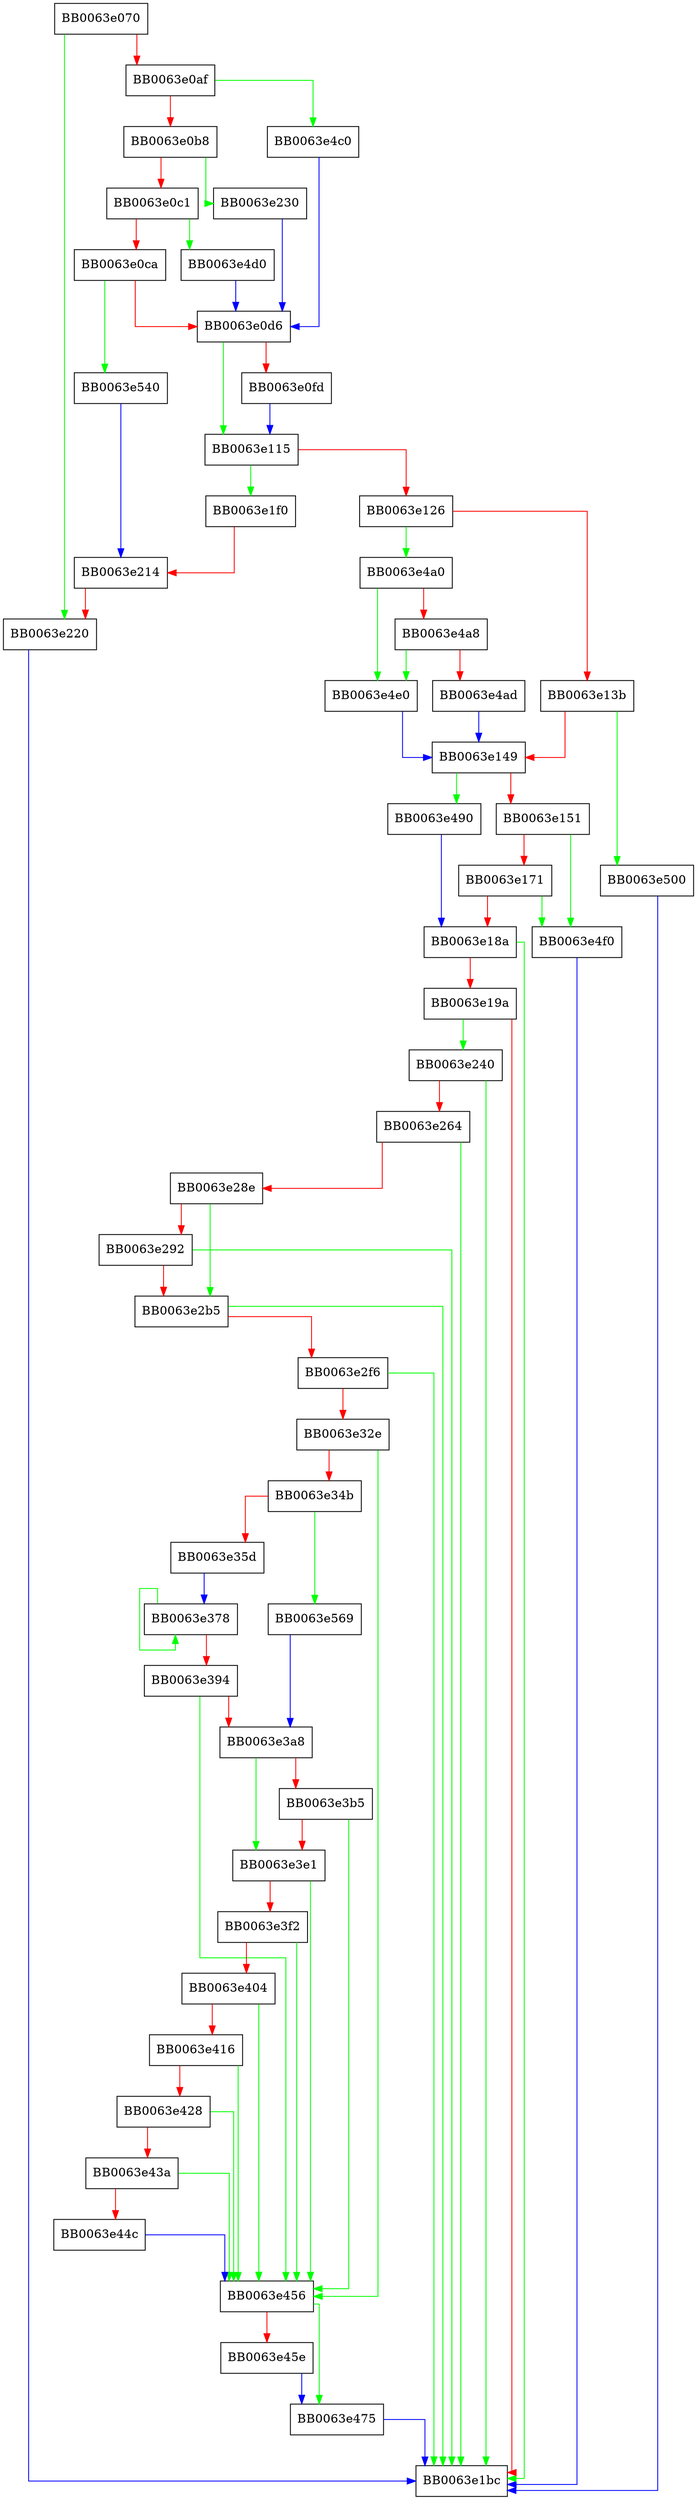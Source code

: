 digraph RSA_padding_add_PKCS1_PSS_mgf1 {
  node [shape="box"];
  graph [splines=ortho];
  BB0063e070 -> BB0063e220 [color="green"];
  BB0063e070 -> BB0063e0af [color="red"];
  BB0063e0af -> BB0063e4c0 [color="green"];
  BB0063e0af -> BB0063e0b8 [color="red"];
  BB0063e0b8 -> BB0063e230 [color="green"];
  BB0063e0b8 -> BB0063e0c1 [color="red"];
  BB0063e0c1 -> BB0063e4d0 [color="green"];
  BB0063e0c1 -> BB0063e0ca [color="red"];
  BB0063e0ca -> BB0063e540 [color="green"];
  BB0063e0ca -> BB0063e0d6 [color="red"];
  BB0063e0d6 -> BB0063e115 [color="green"];
  BB0063e0d6 -> BB0063e0fd [color="red"];
  BB0063e0fd -> BB0063e115 [color="blue"];
  BB0063e115 -> BB0063e1f0 [color="green"];
  BB0063e115 -> BB0063e126 [color="red"];
  BB0063e126 -> BB0063e4a0 [color="green"];
  BB0063e126 -> BB0063e13b [color="red"];
  BB0063e13b -> BB0063e500 [color="green"];
  BB0063e13b -> BB0063e149 [color="red"];
  BB0063e149 -> BB0063e490 [color="green"];
  BB0063e149 -> BB0063e151 [color="red"];
  BB0063e151 -> BB0063e4f0 [color="green"];
  BB0063e151 -> BB0063e171 [color="red"];
  BB0063e171 -> BB0063e4f0 [color="green"];
  BB0063e171 -> BB0063e18a [color="red"];
  BB0063e18a -> BB0063e1bc [color="green"];
  BB0063e18a -> BB0063e19a [color="red"];
  BB0063e19a -> BB0063e240 [color="green"];
  BB0063e19a -> BB0063e1bc [color="red"];
  BB0063e1f0 -> BB0063e214 [color="red"];
  BB0063e214 -> BB0063e220 [color="red"];
  BB0063e220 -> BB0063e1bc [color="blue"];
  BB0063e230 -> BB0063e0d6 [color="blue"];
  BB0063e240 -> BB0063e1bc [color="green"];
  BB0063e240 -> BB0063e264 [color="red"];
  BB0063e264 -> BB0063e1bc [color="green"];
  BB0063e264 -> BB0063e28e [color="red"];
  BB0063e28e -> BB0063e2b5 [color="green"];
  BB0063e28e -> BB0063e292 [color="red"];
  BB0063e292 -> BB0063e1bc [color="green"];
  BB0063e292 -> BB0063e2b5 [color="red"];
  BB0063e2b5 -> BB0063e1bc [color="green"];
  BB0063e2b5 -> BB0063e2f6 [color="red"];
  BB0063e2f6 -> BB0063e1bc [color="green"];
  BB0063e2f6 -> BB0063e32e [color="red"];
  BB0063e32e -> BB0063e456 [color="green"];
  BB0063e32e -> BB0063e34b [color="red"];
  BB0063e34b -> BB0063e569 [color="green"];
  BB0063e34b -> BB0063e35d [color="red"];
  BB0063e35d -> BB0063e378 [color="blue"];
  BB0063e378 -> BB0063e378 [color="green"];
  BB0063e378 -> BB0063e394 [color="red"];
  BB0063e394 -> BB0063e456 [color="green"];
  BB0063e394 -> BB0063e3a8 [color="red"];
  BB0063e3a8 -> BB0063e3e1 [color="green"];
  BB0063e3a8 -> BB0063e3b5 [color="red"];
  BB0063e3b5 -> BB0063e456 [color="green"];
  BB0063e3b5 -> BB0063e3e1 [color="red"];
  BB0063e3e1 -> BB0063e456 [color="green"];
  BB0063e3e1 -> BB0063e3f2 [color="red"];
  BB0063e3f2 -> BB0063e456 [color="green"];
  BB0063e3f2 -> BB0063e404 [color="red"];
  BB0063e404 -> BB0063e456 [color="green"];
  BB0063e404 -> BB0063e416 [color="red"];
  BB0063e416 -> BB0063e456 [color="green"];
  BB0063e416 -> BB0063e428 [color="red"];
  BB0063e428 -> BB0063e456 [color="green"];
  BB0063e428 -> BB0063e43a [color="red"];
  BB0063e43a -> BB0063e456 [color="green"];
  BB0063e43a -> BB0063e44c [color="red"];
  BB0063e44c -> BB0063e456 [color="blue"];
  BB0063e456 -> BB0063e475 [color="green"];
  BB0063e456 -> BB0063e45e [color="red"];
  BB0063e45e -> BB0063e475 [color="blue"];
  BB0063e475 -> BB0063e1bc [color="blue"];
  BB0063e490 -> BB0063e18a [color="blue"];
  BB0063e4a0 -> BB0063e4e0 [color="green"];
  BB0063e4a0 -> BB0063e4a8 [color="red"];
  BB0063e4a8 -> BB0063e4e0 [color="green"];
  BB0063e4a8 -> BB0063e4ad [color="red"];
  BB0063e4ad -> BB0063e149 [color="blue"];
  BB0063e4c0 -> BB0063e0d6 [color="blue"];
  BB0063e4d0 -> BB0063e0d6 [color="blue"];
  BB0063e4e0 -> BB0063e149 [color="blue"];
  BB0063e4f0 -> BB0063e1bc [color="blue"];
  BB0063e500 -> BB0063e1bc [color="blue"];
  BB0063e540 -> BB0063e214 [color="blue"];
  BB0063e569 -> BB0063e3a8 [color="blue"];
}